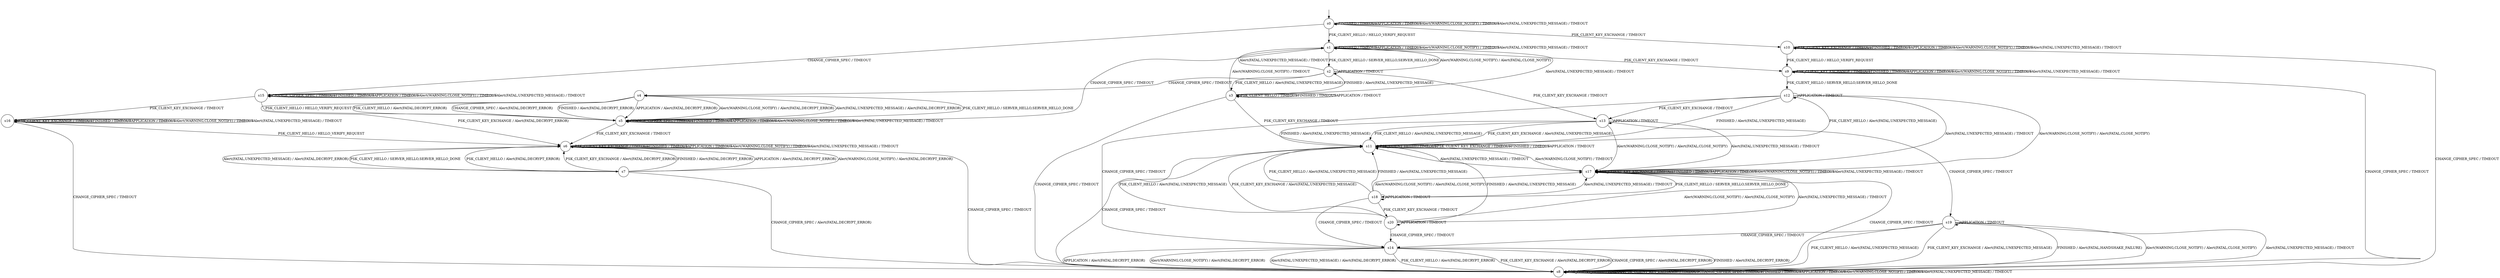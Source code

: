 digraph g {
__start0 [label="" shape="none"];

	s0 [shape="circle" label="s0"];
	s1 [shape="circle" label="s1"];
	s2 [shape="circle" label="s2"];
	s3 [shape="circle" label="s3"];
	s4 [shape="circle" label="s4"];
	s5 [shape="circle" label="s5"];
	s6 [shape="circle" label="s6"];
	s7 [shape="circle" label="s7"];
	s8 [shape="circle" label="s8"];
	s9 [shape="circle" label="s9"];
	s10 [shape="circle" label="s10"];
	s11 [shape="circle" label="s11"];
	s12 [shape="circle" label="s12"];
	s13 [shape="circle" label="s13"];
	s14 [shape="circle" label="s14"];
	s15 [shape="circle" label="s15"];
	s16 [shape="circle" label="s16"];
	s17 [shape="circle" label="s17"];
	s18 [shape="circle" label="s18"];
	s19 [shape="circle" label="s19"];
	s20 [shape="circle" label="s20"];
	s0 -> s1 [label="PSK_CLIENT_HELLO / HELLO_VERIFY_REQUEST"];
	s0 -> s10 [label="PSK_CLIENT_KEY_EXCHANGE / TIMEOUT"];
	s0 -> s15 [label="CHANGE_CIPHER_SPEC / TIMEOUT"];
	s0 -> s0 [label="FINISHED / TIMEOUT"];
	s0 -> s0 [label="APPLICATION / TIMEOUT"];
	s0 -> s0 [label="Alert(WARNING,CLOSE_NOTIFY) / TIMEOUT"];
	s0 -> s0 [label="Alert(FATAL,UNEXPECTED_MESSAGE) / TIMEOUT"];
	s1 -> s2 [label="PSK_CLIENT_HELLO / SERVER_HELLO,SERVER_HELLO_DONE"];
	s1 -> s9 [label="PSK_CLIENT_KEY_EXCHANGE / TIMEOUT"];
	s1 -> s5 [label="CHANGE_CIPHER_SPEC / TIMEOUT"];
	s1 -> s1 [label="FINISHED / TIMEOUT"];
	s1 -> s1 [label="APPLICATION / TIMEOUT"];
	s1 -> s1 [label="Alert(WARNING,CLOSE_NOTIFY) / TIMEOUT"];
	s1 -> s1 [label="Alert(FATAL,UNEXPECTED_MESSAGE) / TIMEOUT"];
	s2 -> s3 [label="PSK_CLIENT_HELLO / Alert(FATAL,UNEXPECTED_MESSAGE)"];
	s2 -> s13 [label="PSK_CLIENT_KEY_EXCHANGE / TIMEOUT"];
	s2 -> s4 [label="CHANGE_CIPHER_SPEC / TIMEOUT"];
	s2 -> s3 [label="FINISHED / Alert(FATAL,UNEXPECTED_MESSAGE)"];
	s2 -> s2 [label="APPLICATION / TIMEOUT"];
	s2 -> s1 [label="Alert(WARNING,CLOSE_NOTIFY) / Alert(FATAL,CLOSE_NOTIFY)"];
	s2 -> s1 [label="Alert(FATAL,UNEXPECTED_MESSAGE) / TIMEOUT"];
	s3 -> s3 [label="PSK_CLIENT_HELLO / TIMEOUT"];
	s3 -> s11 [label="PSK_CLIENT_KEY_EXCHANGE / TIMEOUT"];
	s3 -> s8 [label="CHANGE_CIPHER_SPEC / TIMEOUT"];
	s3 -> s3 [label="FINISHED / TIMEOUT"];
	s3 -> s3 [label="APPLICATION / TIMEOUT"];
	s3 -> s1 [label="Alert(WARNING,CLOSE_NOTIFY) / TIMEOUT"];
	s3 -> s1 [label="Alert(FATAL,UNEXPECTED_MESSAGE) / TIMEOUT"];
	s4 -> s5 [label="PSK_CLIENT_HELLO / Alert(FATAL,DECRYPT_ERROR)"];
	s4 -> s6 [label="PSK_CLIENT_KEY_EXCHANGE / Alert(FATAL,DECRYPT_ERROR)"];
	s4 -> s5 [label="CHANGE_CIPHER_SPEC / Alert(FATAL,DECRYPT_ERROR)"];
	s4 -> s5 [label="FINISHED / Alert(FATAL,DECRYPT_ERROR)"];
	s4 -> s5 [label="APPLICATION / Alert(FATAL,DECRYPT_ERROR)"];
	s4 -> s5 [label="Alert(WARNING,CLOSE_NOTIFY) / Alert(FATAL,DECRYPT_ERROR)"];
	s4 -> s5 [label="Alert(FATAL,UNEXPECTED_MESSAGE) / Alert(FATAL,DECRYPT_ERROR)"];
	s5 -> s4 [label="PSK_CLIENT_HELLO / SERVER_HELLO,SERVER_HELLO_DONE"];
	s5 -> s6 [label="PSK_CLIENT_KEY_EXCHANGE / TIMEOUT"];
	s5 -> s5 [label="CHANGE_CIPHER_SPEC / TIMEOUT"];
	s5 -> s5 [label="FINISHED / TIMEOUT"];
	s5 -> s5 [label="APPLICATION / TIMEOUT"];
	s5 -> s5 [label="Alert(WARNING,CLOSE_NOTIFY) / TIMEOUT"];
	s5 -> s5 [label="Alert(FATAL,UNEXPECTED_MESSAGE) / TIMEOUT"];
	s6 -> s7 [label="PSK_CLIENT_HELLO / SERVER_HELLO,SERVER_HELLO_DONE"];
	s6 -> s6 [label="PSK_CLIENT_KEY_EXCHANGE / TIMEOUT"];
	s6 -> s8 [label="CHANGE_CIPHER_SPEC / TIMEOUT"];
	s6 -> s6 [label="FINISHED / TIMEOUT"];
	s6 -> s6 [label="APPLICATION / TIMEOUT"];
	s6 -> s6 [label="Alert(WARNING,CLOSE_NOTIFY) / TIMEOUT"];
	s6 -> s6 [label="Alert(FATAL,UNEXPECTED_MESSAGE) / TIMEOUT"];
	s7 -> s6 [label="PSK_CLIENT_HELLO / Alert(FATAL,DECRYPT_ERROR)"];
	s7 -> s6 [label="PSK_CLIENT_KEY_EXCHANGE / Alert(FATAL,DECRYPT_ERROR)"];
	s7 -> s8 [label="CHANGE_CIPHER_SPEC / Alert(FATAL,DECRYPT_ERROR)"];
	s7 -> s6 [label="FINISHED / Alert(FATAL,DECRYPT_ERROR)"];
	s7 -> s6 [label="APPLICATION / Alert(FATAL,DECRYPT_ERROR)"];
	s7 -> s6 [label="Alert(WARNING,CLOSE_NOTIFY) / Alert(FATAL,DECRYPT_ERROR)"];
	s7 -> s6 [label="Alert(FATAL,UNEXPECTED_MESSAGE) / Alert(FATAL,DECRYPT_ERROR)"];
	s8 -> s8 [label="PSK_CLIENT_HELLO / TIMEOUT"];
	s8 -> s8 [label="PSK_CLIENT_KEY_EXCHANGE / TIMEOUT"];
	s8 -> s8 [label="CHANGE_CIPHER_SPEC / TIMEOUT"];
	s8 -> s8 [label="FINISHED / TIMEOUT"];
	s8 -> s8 [label="APPLICATION / TIMEOUT"];
	s8 -> s8 [label="Alert(WARNING,CLOSE_NOTIFY) / TIMEOUT"];
	s8 -> s8 [label="Alert(FATAL,UNEXPECTED_MESSAGE) / TIMEOUT"];
	s9 -> s12 [label="PSK_CLIENT_HELLO / SERVER_HELLO,SERVER_HELLO_DONE"];
	s9 -> s9 [label="PSK_CLIENT_KEY_EXCHANGE / TIMEOUT"];
	s9 -> s8 [label="CHANGE_CIPHER_SPEC / TIMEOUT"];
	s9 -> s9 [label="FINISHED / TIMEOUT"];
	s9 -> s9 [label="APPLICATION / TIMEOUT"];
	s9 -> s9 [label="Alert(WARNING,CLOSE_NOTIFY) / TIMEOUT"];
	s9 -> s9 [label="Alert(FATAL,UNEXPECTED_MESSAGE) / TIMEOUT"];
	s10 -> s9 [label="PSK_CLIENT_HELLO / HELLO_VERIFY_REQUEST"];
	s10 -> s10 [label="PSK_CLIENT_KEY_EXCHANGE / TIMEOUT"];
	s10 -> s8 [label="CHANGE_CIPHER_SPEC / TIMEOUT"];
	s10 -> s10 [label="FINISHED / TIMEOUT"];
	s10 -> s10 [label="APPLICATION / TIMEOUT"];
	s10 -> s10 [label="Alert(WARNING,CLOSE_NOTIFY) / TIMEOUT"];
	s10 -> s10 [label="Alert(FATAL,UNEXPECTED_MESSAGE) / TIMEOUT"];
	s11 -> s11 [label="PSK_CLIENT_HELLO / TIMEOUT"];
	s11 -> s11 [label="PSK_CLIENT_KEY_EXCHANGE / TIMEOUT"];
	s11 -> s8 [label="CHANGE_CIPHER_SPEC / TIMEOUT"];
	s11 -> s11 [label="FINISHED / TIMEOUT"];
	s11 -> s11 [label="APPLICATION / TIMEOUT"];
	s11 -> s17 [label="Alert(WARNING,CLOSE_NOTIFY) / TIMEOUT"];
	s11 -> s17 [label="Alert(FATAL,UNEXPECTED_MESSAGE) / TIMEOUT"];
	s12 -> s11 [label="PSK_CLIENT_HELLO / Alert(FATAL,UNEXPECTED_MESSAGE)"];
	s12 -> s13 [label="PSK_CLIENT_KEY_EXCHANGE / TIMEOUT"];
	s12 -> s14 [label="CHANGE_CIPHER_SPEC / TIMEOUT"];
	s12 -> s11 [label="FINISHED / Alert(FATAL,UNEXPECTED_MESSAGE)"];
	s12 -> s12 [label="APPLICATION / TIMEOUT"];
	s12 -> s17 [label="Alert(WARNING,CLOSE_NOTIFY) / Alert(FATAL,CLOSE_NOTIFY)"];
	s12 -> s17 [label="Alert(FATAL,UNEXPECTED_MESSAGE) / TIMEOUT"];
	s13 -> s11 [label="PSK_CLIENT_HELLO / Alert(FATAL,UNEXPECTED_MESSAGE)"];
	s13 -> s11 [label="PSK_CLIENT_KEY_EXCHANGE / Alert(FATAL,UNEXPECTED_MESSAGE)"];
	s13 -> s19 [label="CHANGE_CIPHER_SPEC / TIMEOUT"];
	s13 -> s11 [label="FINISHED / Alert(FATAL,UNEXPECTED_MESSAGE)"];
	s13 -> s13 [label="APPLICATION / TIMEOUT"];
	s13 -> s17 [label="Alert(WARNING,CLOSE_NOTIFY) / Alert(FATAL,CLOSE_NOTIFY)"];
	s13 -> s17 [label="Alert(FATAL,UNEXPECTED_MESSAGE) / TIMEOUT"];
	s14 -> s8 [label="PSK_CLIENT_HELLO / Alert(FATAL,DECRYPT_ERROR)"];
	s14 -> s8 [label="PSK_CLIENT_KEY_EXCHANGE / Alert(FATAL,DECRYPT_ERROR)"];
	s14 -> s8 [label="CHANGE_CIPHER_SPEC / Alert(FATAL,DECRYPT_ERROR)"];
	s14 -> s8 [label="FINISHED / Alert(FATAL,DECRYPT_ERROR)"];
	s14 -> s8 [label="APPLICATION / Alert(FATAL,DECRYPT_ERROR)"];
	s14 -> s8 [label="Alert(WARNING,CLOSE_NOTIFY) / Alert(FATAL,DECRYPT_ERROR)"];
	s14 -> s8 [label="Alert(FATAL,UNEXPECTED_MESSAGE) / Alert(FATAL,DECRYPT_ERROR)"];
	s15 -> s5 [label="PSK_CLIENT_HELLO / HELLO_VERIFY_REQUEST"];
	s15 -> s16 [label="PSK_CLIENT_KEY_EXCHANGE / TIMEOUT"];
	s15 -> s15 [label="CHANGE_CIPHER_SPEC / TIMEOUT"];
	s15 -> s15 [label="FINISHED / TIMEOUT"];
	s15 -> s15 [label="APPLICATION / TIMEOUT"];
	s15 -> s15 [label="Alert(WARNING,CLOSE_NOTIFY) / TIMEOUT"];
	s15 -> s15 [label="Alert(FATAL,UNEXPECTED_MESSAGE) / TIMEOUT"];
	s16 -> s6 [label="PSK_CLIENT_HELLO / HELLO_VERIFY_REQUEST"];
	s16 -> s16 [label="PSK_CLIENT_KEY_EXCHANGE / TIMEOUT"];
	s16 -> s8 [label="CHANGE_CIPHER_SPEC / TIMEOUT"];
	s16 -> s16 [label="FINISHED / TIMEOUT"];
	s16 -> s16 [label="APPLICATION / TIMEOUT"];
	s16 -> s16 [label="Alert(WARNING,CLOSE_NOTIFY) / TIMEOUT"];
	s16 -> s16 [label="Alert(FATAL,UNEXPECTED_MESSAGE) / TIMEOUT"];
	s17 -> s18 [label="PSK_CLIENT_HELLO / SERVER_HELLO,SERVER_HELLO_DONE"];
	s17 -> s17 [label="PSK_CLIENT_KEY_EXCHANGE / TIMEOUT"];
	s17 -> s8 [label="CHANGE_CIPHER_SPEC / TIMEOUT"];
	s17 -> s17 [label="FINISHED / TIMEOUT"];
	s17 -> s17 [label="APPLICATION / TIMEOUT"];
	s17 -> s17 [label="Alert(WARNING,CLOSE_NOTIFY) / TIMEOUT"];
	s17 -> s17 [label="Alert(FATAL,UNEXPECTED_MESSAGE) / TIMEOUT"];
	s18 -> s11 [label="PSK_CLIENT_HELLO / Alert(FATAL,UNEXPECTED_MESSAGE)"];
	s18 -> s20 [label="PSK_CLIENT_KEY_EXCHANGE / TIMEOUT"];
	s18 -> s14 [label="CHANGE_CIPHER_SPEC / TIMEOUT"];
	s18 -> s11 [label="FINISHED / Alert(FATAL,UNEXPECTED_MESSAGE)"];
	s18 -> s18 [label="APPLICATION / TIMEOUT"];
	s18 -> s17 [label="Alert(WARNING,CLOSE_NOTIFY) / Alert(FATAL,CLOSE_NOTIFY)"];
	s18 -> s17 [label="Alert(FATAL,UNEXPECTED_MESSAGE) / TIMEOUT"];
	s19 -> s8 [label="PSK_CLIENT_HELLO / Alert(FATAL,UNEXPECTED_MESSAGE)"];
	s19 -> s8 [label="PSK_CLIENT_KEY_EXCHANGE / Alert(FATAL,UNEXPECTED_MESSAGE)"];
	s19 -> s14 [label="CHANGE_CIPHER_SPEC / TIMEOUT"];
	s19 -> s8 [label="FINISHED / Alert(FATAL,HANDSHAKE_FAILURE)"];
	s19 -> s19 [label="APPLICATION / TIMEOUT"];
	s19 -> s8 [label="Alert(WARNING,CLOSE_NOTIFY) / Alert(FATAL,CLOSE_NOTIFY)"];
	s19 -> s8 [label="Alert(FATAL,UNEXPECTED_MESSAGE) / TIMEOUT"];
	s20 -> s11 [label="PSK_CLIENT_HELLO / Alert(FATAL,UNEXPECTED_MESSAGE)"];
	s20 -> s11 [label="PSK_CLIENT_KEY_EXCHANGE / Alert(FATAL,UNEXPECTED_MESSAGE)"];
	s20 -> s14 [label="CHANGE_CIPHER_SPEC / TIMEOUT"];
	s20 -> s11 [label="FINISHED / Alert(FATAL,UNEXPECTED_MESSAGE)"];
	s20 -> s20 [label="APPLICATION / TIMEOUT"];
	s20 -> s17 [label="Alert(WARNING,CLOSE_NOTIFY) / Alert(FATAL,CLOSE_NOTIFY)"];
	s20 -> s17 [label="Alert(FATAL,UNEXPECTED_MESSAGE) / TIMEOUT"];

__start0 -> s0;
}
